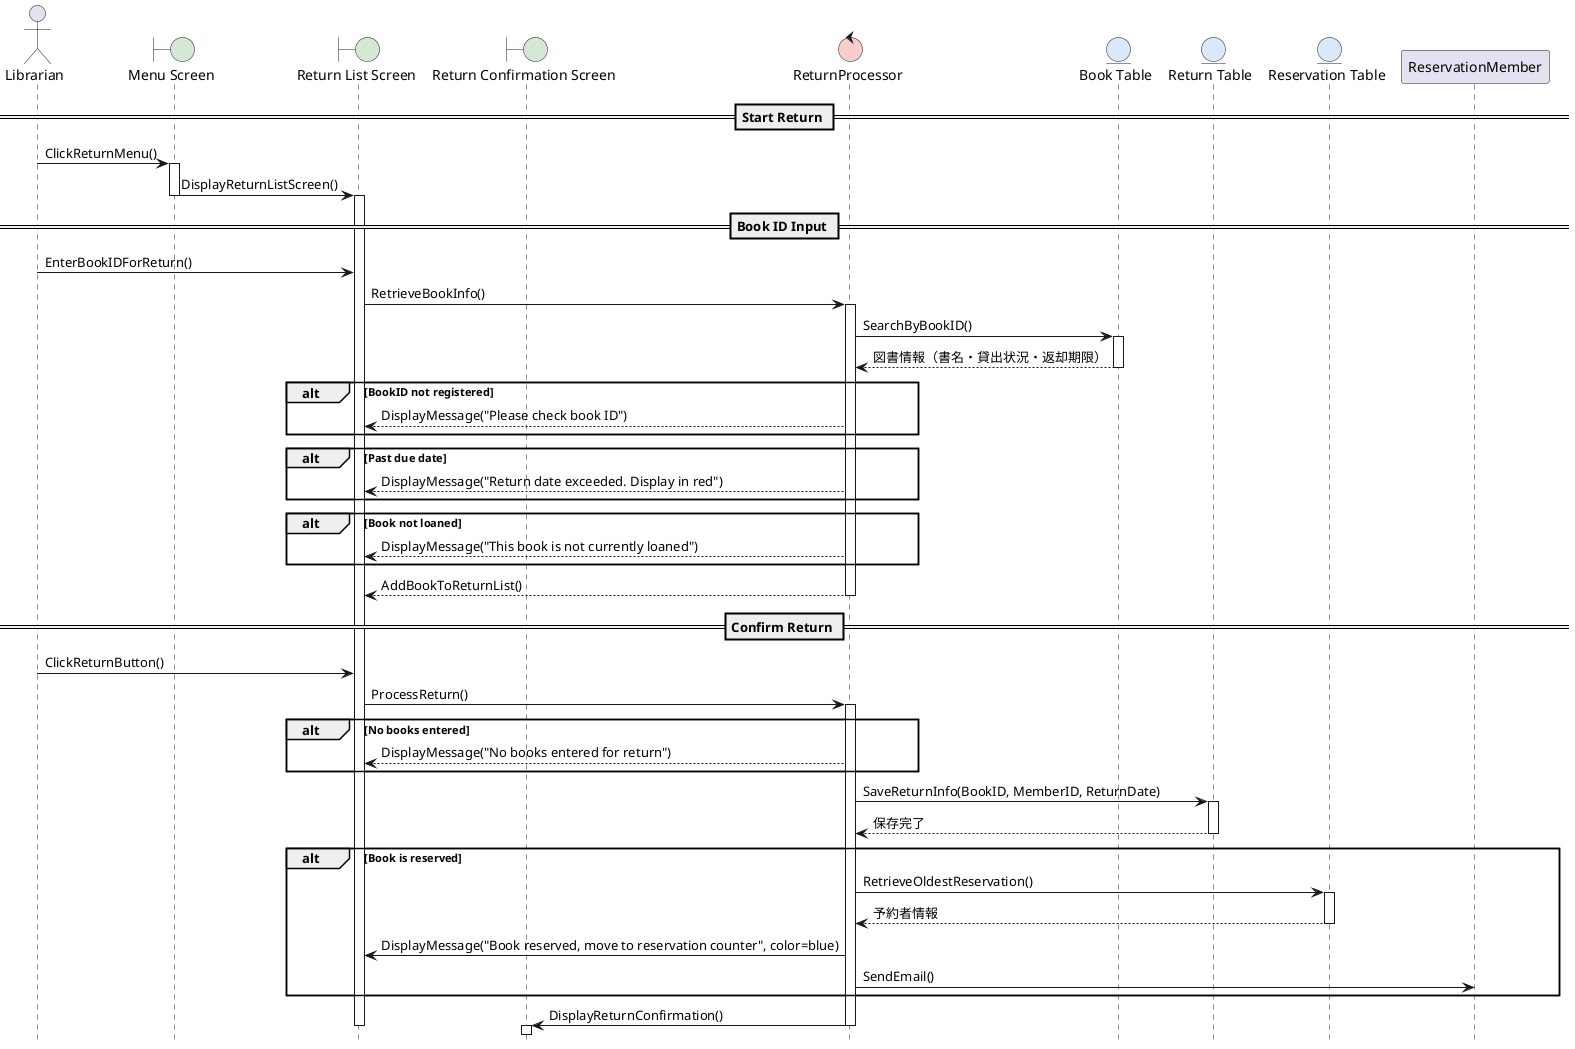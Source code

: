 @startuml LibrarySystem_BookReturn_Sequence
hide footbox
skinparam boundaryBackgroundColor #D5E8D4
skinparam controlBackgroundColor  #F8CECC
skinparam entityBackgroundColor   #DAE8FC

actor Librarian as A
boundary "Menu Screen" as B1
boundary "Return List Screen" as B2
boundary "Return Confirmation Screen" as B3
control "ReturnProcessor" as C1

entity "Book Table" as BookDB
entity "Return Table" as ReturnDB
entity "Reservation Table" as ReserveDB

== Start Return ==
A -> B1: ClickReturnMenu()
activate B1
B1 -> B2: DisplayReturnListScreen()
deactivate B1
activate B2

== Book ID Input ==
A -> B2: EnterBookIDForReturn()
B2 -> C1: RetrieveBookInfo()
activate C1
C1 -> BookDB: SearchByBookID()
activate BookDB
BookDB --> C1: 図書情報（書名・貸出状況・返却期限）
deactivate BookDB

alt BookID not registered
    C1 --> B2: DisplayMessage("Please check book ID")
end

alt Past due date
    C1 --> B2: DisplayMessage("Return date exceeded. Display in red")
end

alt Book not loaned
    C1 --> B2: DisplayMessage("This book is not currently loaned")
end

C1 --> B2: AddBookToReturnList()
deactivate C1

== Confirm Return ==
A -> B2: ClickReturnButton()
B2 -> C1: ProcessReturn()
activate C1

alt No books entered
    C1 --> B2: DisplayMessage("No books entered for return")
end

C1 -> ReturnDB: SaveReturnInfo(BookID, MemberID, ReturnDate)
activate ReturnDB
ReturnDB --> C1: 保存完了
deactivate ReturnDB

alt Book is reserved
    C1 -> ReserveDB: RetrieveOldestReservation()
    activate ReserveDB
    ReserveDB --> C1: 予約者情報
    deactivate ReserveDB
    C1 -> B2: DisplayMessage("Book reserved, move to reservation counter", color=blue)
    C1 -> ReservationMember: SendEmail()
end

C1 -> B3: DisplayReturnConfirmation()
deactivate C1
deactivate B2
activate B3

@enduml
